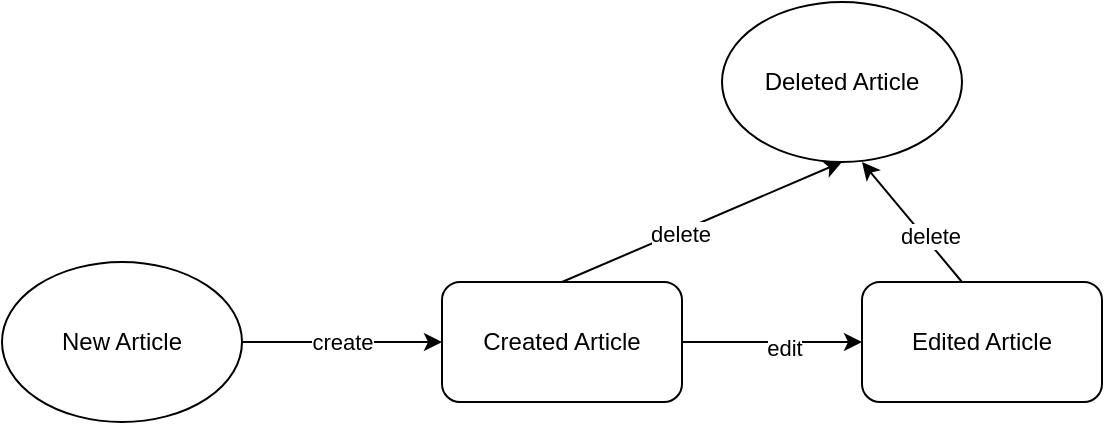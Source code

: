 <mxfile version="18.0.2" type="github"><diagram id="E43vWTyl2kGXUn55pC8Q" name="Page-1"><mxGraphModel dx="868" dy="400" grid="1" gridSize="10" guides="1" tooltips="1" connect="1" arrows="1" fold="1" page="1" pageScale="1" pageWidth="850" pageHeight="1100" background="#FFFFFF" math="0" shadow="0"><root><mxCell id="0"/><mxCell id="1" parent="0"/><mxCell id="HPGNYQmHlYSV1HBYfukB-1" value="Deleted Article" style="ellipse;whiteSpace=wrap;html=1;" vertex="1" parent="1"><mxGeometry x="390" y="40" width="120" height="80" as="geometry"/></mxCell><mxCell id="HPGNYQmHlYSV1HBYfukB-2" value="Created Article" style="rounded=1;whiteSpace=wrap;html=1;" vertex="1" parent="1"><mxGeometry x="250" y="180" width="120" height="60" as="geometry"/></mxCell><mxCell id="HPGNYQmHlYSV1HBYfukB-4" value="New Article" style="ellipse;whiteSpace=wrap;html=1;" vertex="1" parent="1"><mxGeometry x="30" y="170" width="120" height="80" as="geometry"/></mxCell><mxCell id="HPGNYQmHlYSV1HBYfukB-7" value="" style="endArrow=classic;html=1;rounded=0;exitX=1;exitY=0.5;exitDx=0;exitDy=0;entryX=0;entryY=0.5;entryDx=0;entryDy=0;" edge="1" parent="1" source="HPGNYQmHlYSV1HBYfukB-4" target="HPGNYQmHlYSV1HBYfukB-2"><mxGeometry width="50" height="50" relative="1" as="geometry"><mxPoint x="190" y="240" as="sourcePoint"/><mxPoint x="250" y="220" as="targetPoint"/><Array as="points"><mxPoint x="200" y="210"/></Array></mxGeometry></mxCell><mxCell id="HPGNYQmHlYSV1HBYfukB-19" value="create " style="edgeLabel;html=1;align=center;verticalAlign=middle;resizable=0;points=[];" vertex="1" connectable="0" parent="HPGNYQmHlYSV1HBYfukB-7"><mxGeometry x="-0.52" relative="1" as="geometry"><mxPoint x="26" as="offset"/></mxGeometry></mxCell><mxCell id="HPGNYQmHlYSV1HBYfukB-9" value="" style="endArrow=classic;html=1;rounded=0;exitX=0.5;exitY=0;exitDx=0;exitDy=0;entryX=0.5;entryY=1;entryDx=0;entryDy=0;" edge="1" parent="1" source="HPGNYQmHlYSV1HBYfukB-2" target="HPGNYQmHlYSV1HBYfukB-1"><mxGeometry width="50" height="50" relative="1" as="geometry"><mxPoint x="290" y="200" as="sourcePoint"/><mxPoint x="340" y="150" as="targetPoint"/><Array as="points"/></mxGeometry></mxCell><mxCell id="HPGNYQmHlYSV1HBYfukB-20" value="delete " style="edgeLabel;html=1;align=center;verticalAlign=middle;resizable=0;points=[];" vertex="1" connectable="0" parent="HPGNYQmHlYSV1HBYfukB-9"><mxGeometry x="-0.176" y="-1" relative="1" as="geometry"><mxPoint as="offset"/></mxGeometry></mxCell><mxCell id="HPGNYQmHlYSV1HBYfukB-10" value="Edited Article" style="rounded=1;whiteSpace=wrap;html=1;" vertex="1" parent="1"><mxGeometry x="460" y="180" width="120" height="60" as="geometry"/></mxCell><mxCell id="HPGNYQmHlYSV1HBYfukB-14" value="" style="endArrow=classic;html=1;rounded=0;" edge="1" parent="1"><mxGeometry width="50" height="50" relative="1" as="geometry"><mxPoint x="510" y="180" as="sourcePoint"/><mxPoint x="460" y="120" as="targetPoint"/><Array as="points"><mxPoint x="510" y="180"/><mxPoint x="460" y="120"/></Array></mxGeometry></mxCell><mxCell id="HPGNYQmHlYSV1HBYfukB-21" value="delete" style="edgeLabel;html=1;align=center;verticalAlign=middle;resizable=0;points=[];" vertex="1" connectable="0" parent="HPGNYQmHlYSV1HBYfukB-14"><mxGeometry x="-0.285" y="-2" relative="1" as="geometry"><mxPoint as="offset"/></mxGeometry></mxCell><mxCell id="HPGNYQmHlYSV1HBYfukB-15" value="" style="endArrow=classic;html=1;rounded=0;exitX=1;exitY=0.5;exitDx=0;exitDy=0;entryX=0;entryY=0.5;entryDx=0;entryDy=0;" edge="1" parent="1" source="HPGNYQmHlYSV1HBYfukB-2" target="HPGNYQmHlYSV1HBYfukB-10"><mxGeometry width="50" height="50" relative="1" as="geometry"><mxPoint x="400" y="260" as="sourcePoint"/><mxPoint x="450" y="210" as="targetPoint"/><Array as="points"><mxPoint x="410" y="210"/></Array></mxGeometry></mxCell><mxCell id="HPGNYQmHlYSV1HBYfukB-22" value="edit" style="edgeLabel;html=1;align=center;verticalAlign=middle;resizable=0;points=[];" vertex="1" connectable="0" parent="HPGNYQmHlYSV1HBYfukB-15"><mxGeometry x="0.133" y="-3" relative="1" as="geometry"><mxPoint as="offset"/></mxGeometry></mxCell></root></mxGraphModel></diagram></mxfile>